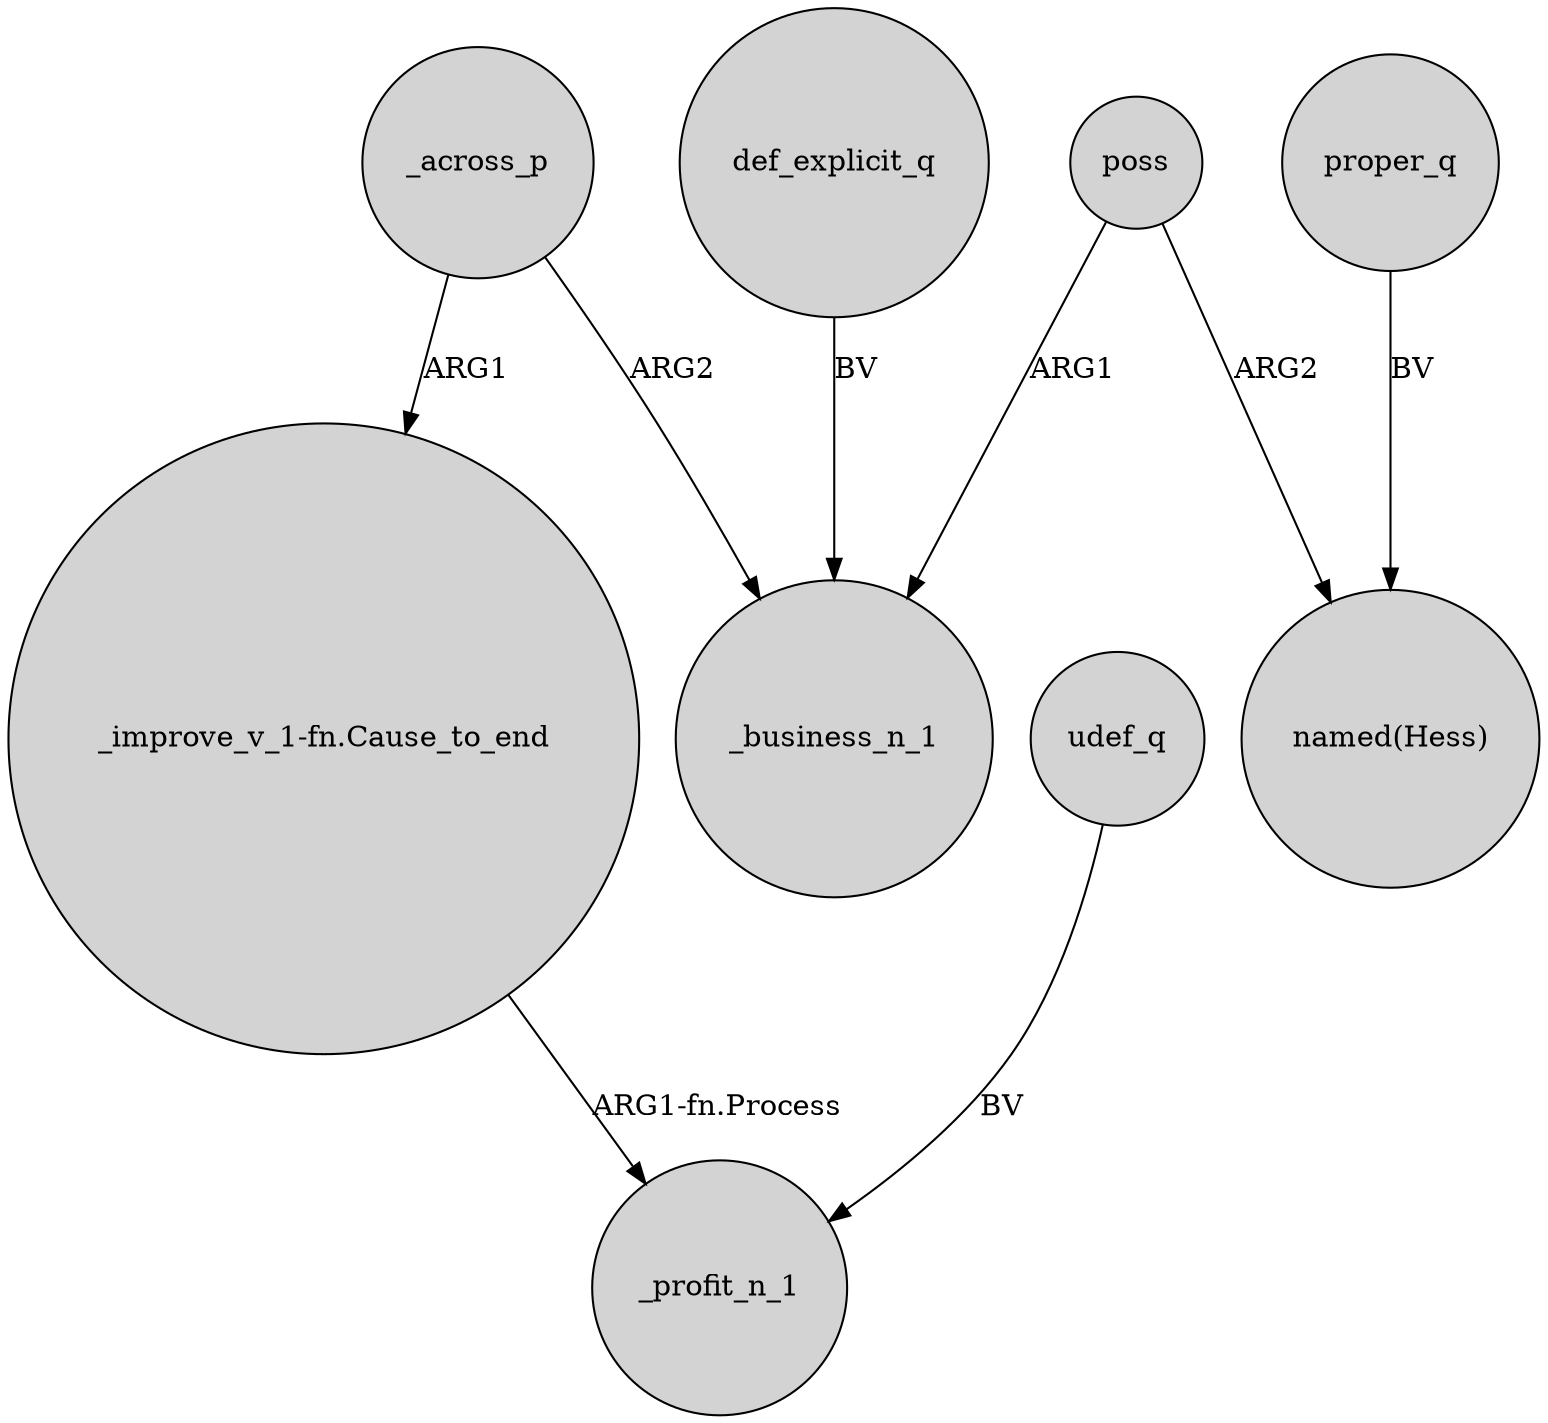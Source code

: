 digraph {
	node [shape=circle style=filled]
	def_explicit_q -> _business_n_1 [label=BV]
	udef_q -> _profit_n_1 [label=BV]
	_across_p -> _business_n_1 [label=ARG2]
	_across_p -> "_improve_v_1-fn.Cause_to_end" [label=ARG1]
	poss -> _business_n_1 [label=ARG1]
	poss -> "named(Hess)" [label=ARG2]
	proper_q -> "named(Hess)" [label=BV]
	"_improve_v_1-fn.Cause_to_end" -> _profit_n_1 [label="ARG1-fn.Process"]
}
